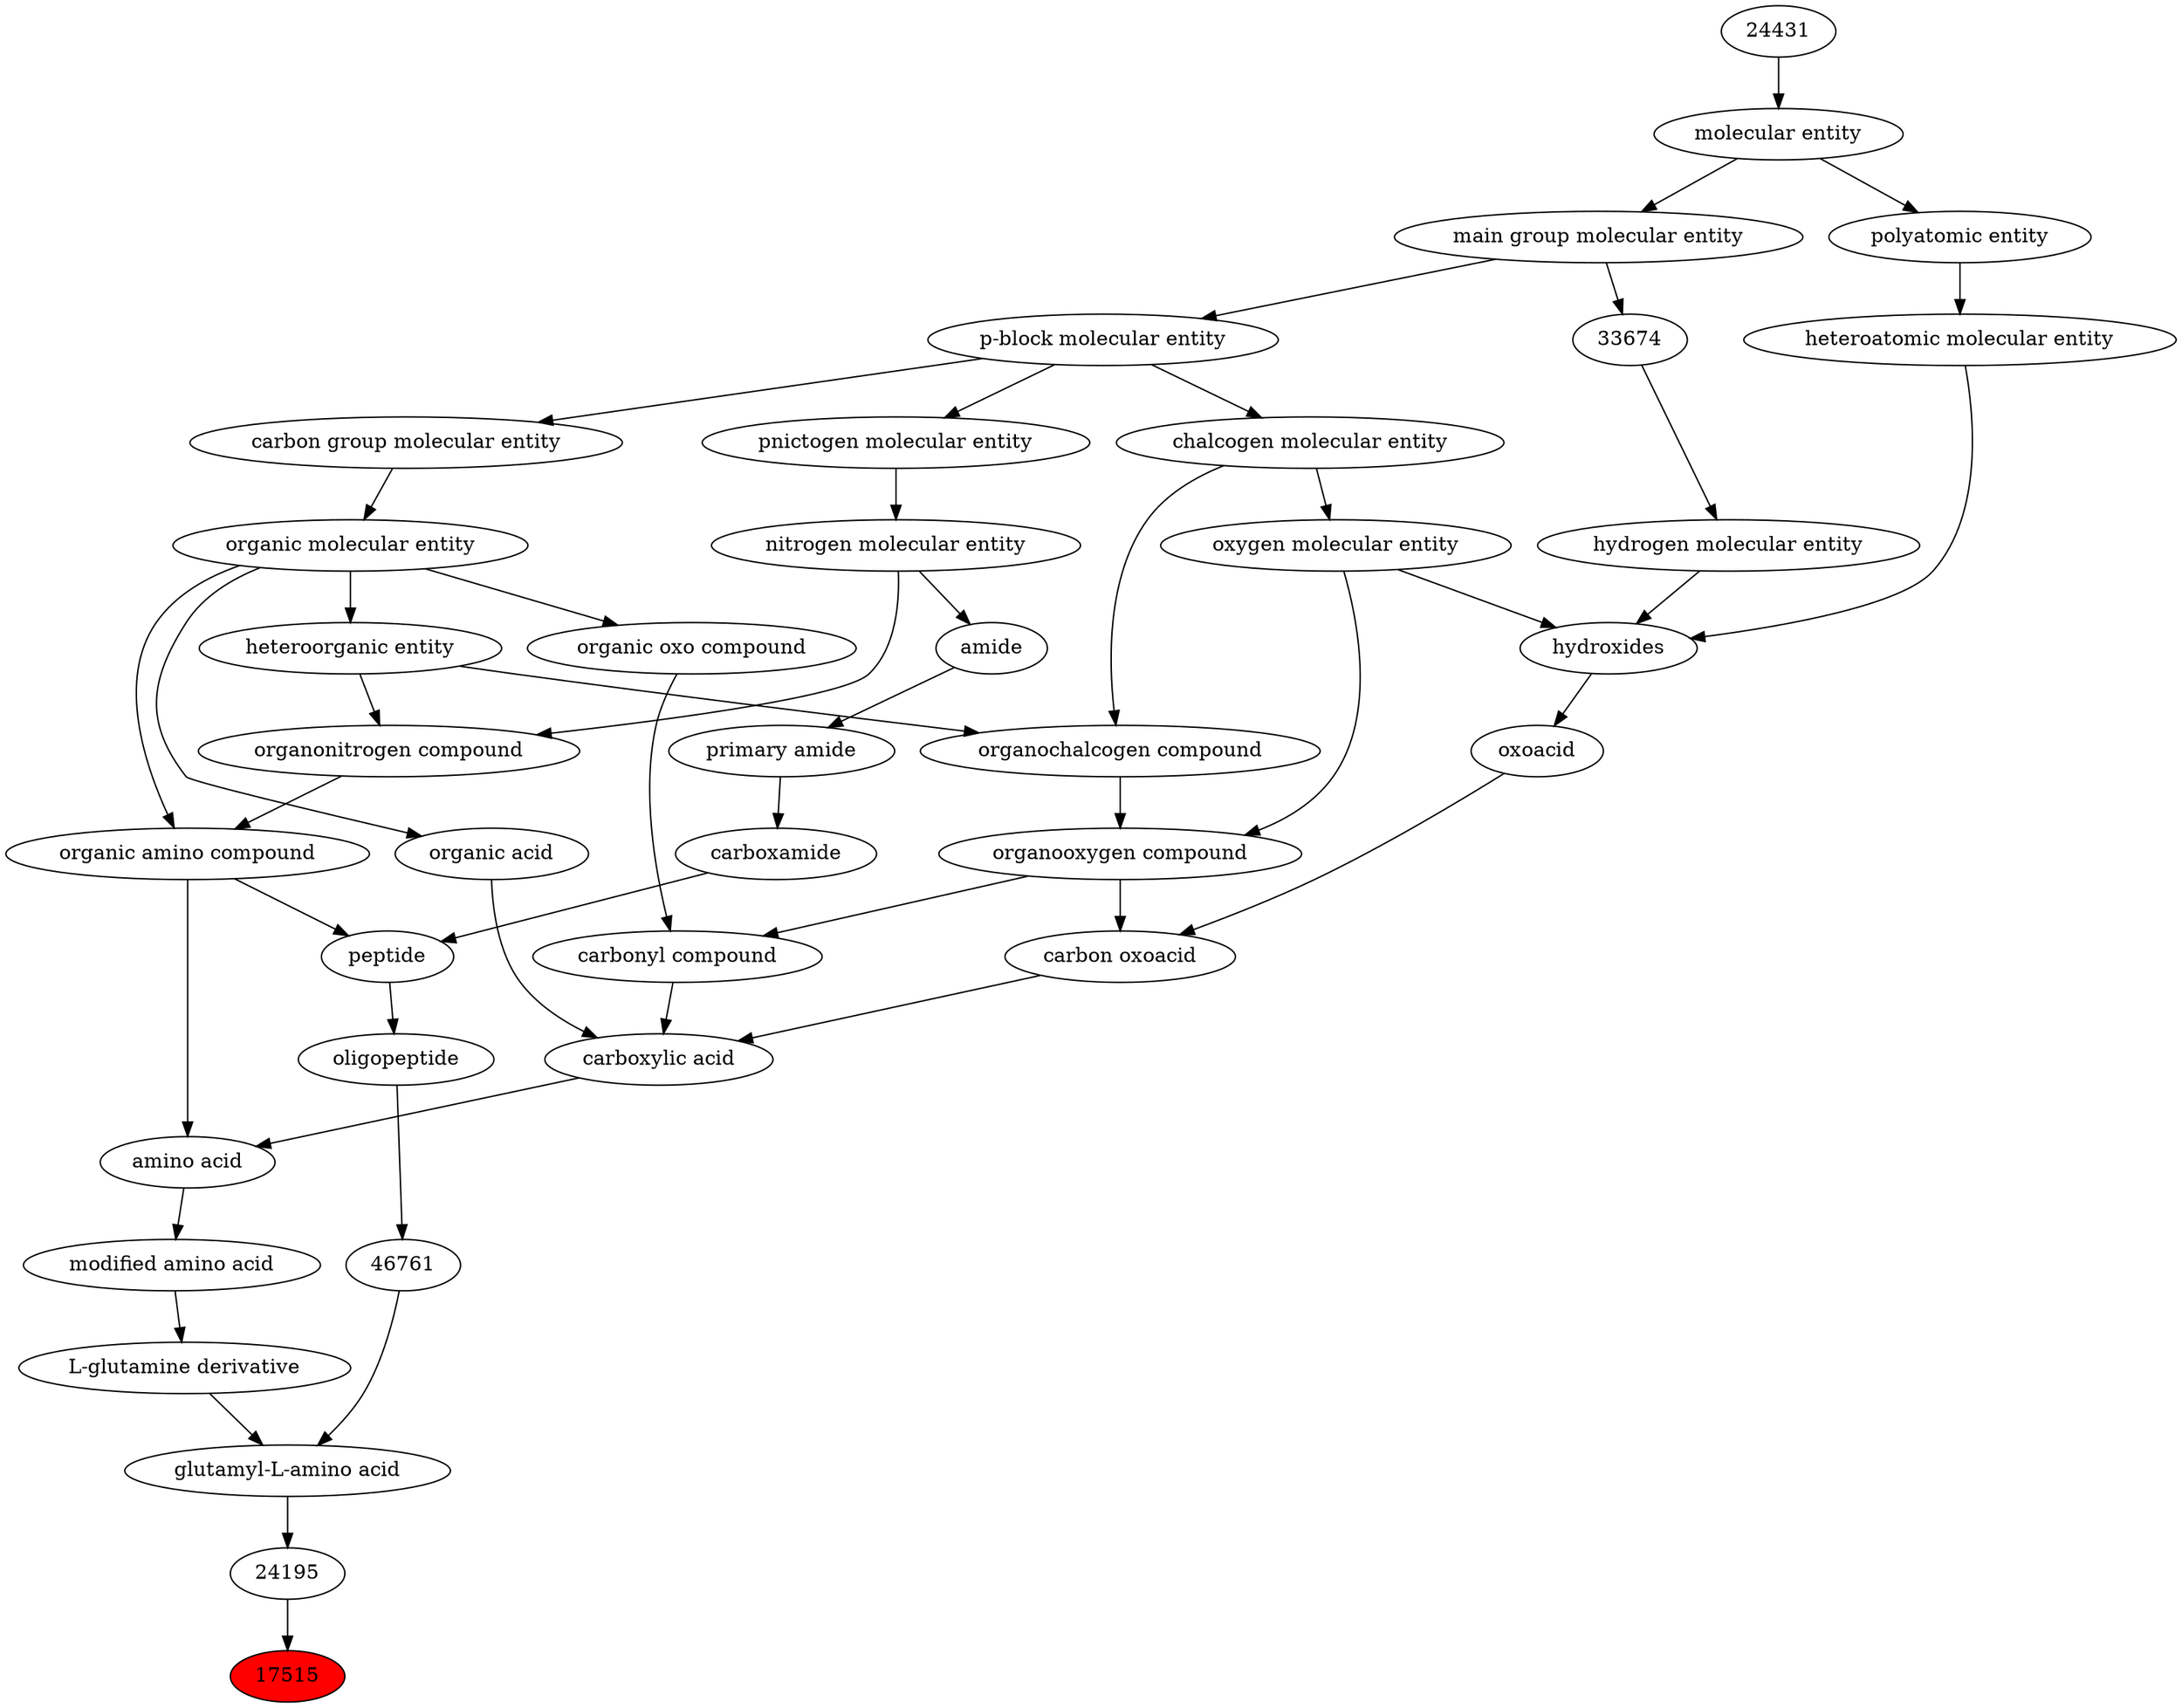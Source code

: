 digraph tree{ 
17515 [label="17515" fillcolor=red style=filled]
24195 -> 17515
24195 [label="24195"]
24323 -> 24195
24323 [label="glutamyl-L-amino acid"]
24317 -> 24323
46761 -> 24323
24317 [label="L-glutamine derivative"]
25359 -> 24317
46761 [label="46761"]
25676 -> 46761
25359 [label="modified amino acid"]
33709 -> 25359
25676 [label="oligopeptide"]
16670 -> 25676
33709 [label="amino acid"]
50047 -> 33709
33575 -> 33709
16670 [label="peptide"]
50047 -> 16670
37622 -> 16670
50047 [label="organic amino compound"]
50860 -> 50047
35352 -> 50047
33575 [label="carboxylic acid"]
36586 -> 33575
35605 -> 33575
64709 -> 33575
37622 [label="carboxamide"]
33256 -> 37622
50860 [label="organic molecular entity"]
33582 -> 50860
35352 [label="organonitrogen compound"]
51143 -> 35352
33285 -> 35352
36586 [label="carbonyl compound"]
36587 -> 36586
36963 -> 36586
35605 [label="carbon oxoacid"]
24833 -> 35605
36963 -> 35605
64709 [label="organic acid"]
50860 -> 64709
33256 [label="primary amide"]
32988 -> 33256
33582 [label="carbon group molecular entity"]
33675 -> 33582
51143 [label="nitrogen molecular entity"]
33302 -> 51143
33285 [label="heteroorganic entity"]
50860 -> 33285
36587 [label="organic oxo compound"]
50860 -> 36587
36963 [label="organooxygen compound"]
36962 -> 36963
25806 -> 36963
24833 [label="oxoacid"]
24651 -> 24833
32988 [label="amide"]
51143 -> 32988
33675 [label="p-block molecular entity"]
33579 -> 33675
33302 [label="pnictogen molecular entity"]
33675 -> 33302
36962 [label="organochalcogen compound"]
33285 -> 36962
33304 -> 36962
25806 [label="oxygen molecular entity"]
33304 -> 25806
24651 [label="hydroxides"]
25806 -> 24651
33608 -> 24651
37577 -> 24651
33579 [label="main group molecular entity"]
23367 -> 33579
33304 [label="chalcogen molecular entity"]
33675 -> 33304
33608 [label="hydrogen molecular entity"]
33674 -> 33608
37577 [label="heteroatomic molecular entity"]
36357 -> 37577
23367 [label="molecular entity"]
24431 -> 23367
33674 [label="33674"]
33579 -> 33674
36357 [label="polyatomic entity"]
23367 -> 36357
24431 [label="24431"]
}